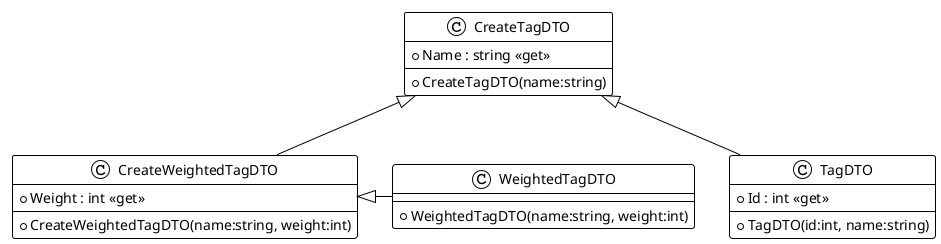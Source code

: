 @startuml
!theme plain
class CreateTagDTO {
+ CreateTagDTO(name:string)
+ Name : string <<get>>
}
class TagDTO {
+ TagDTO(id:int, name:string)
+ Id : int <<get>>
}

class CreateWeightedTagDTO {
+ CreateWeightedTagDTO(name:string, weight:int)
+ Weight : int <<get>>
}
class WeightedTagDTO {
+ WeightedTagDTO(name:string, weight:int)
}

CreateTagDTO <|-- TagDTO
CreateTagDTO <|-- CreateWeightedTagDTO
CreateWeightedTagDTO <|- WeightedTagDTO
@enduml

